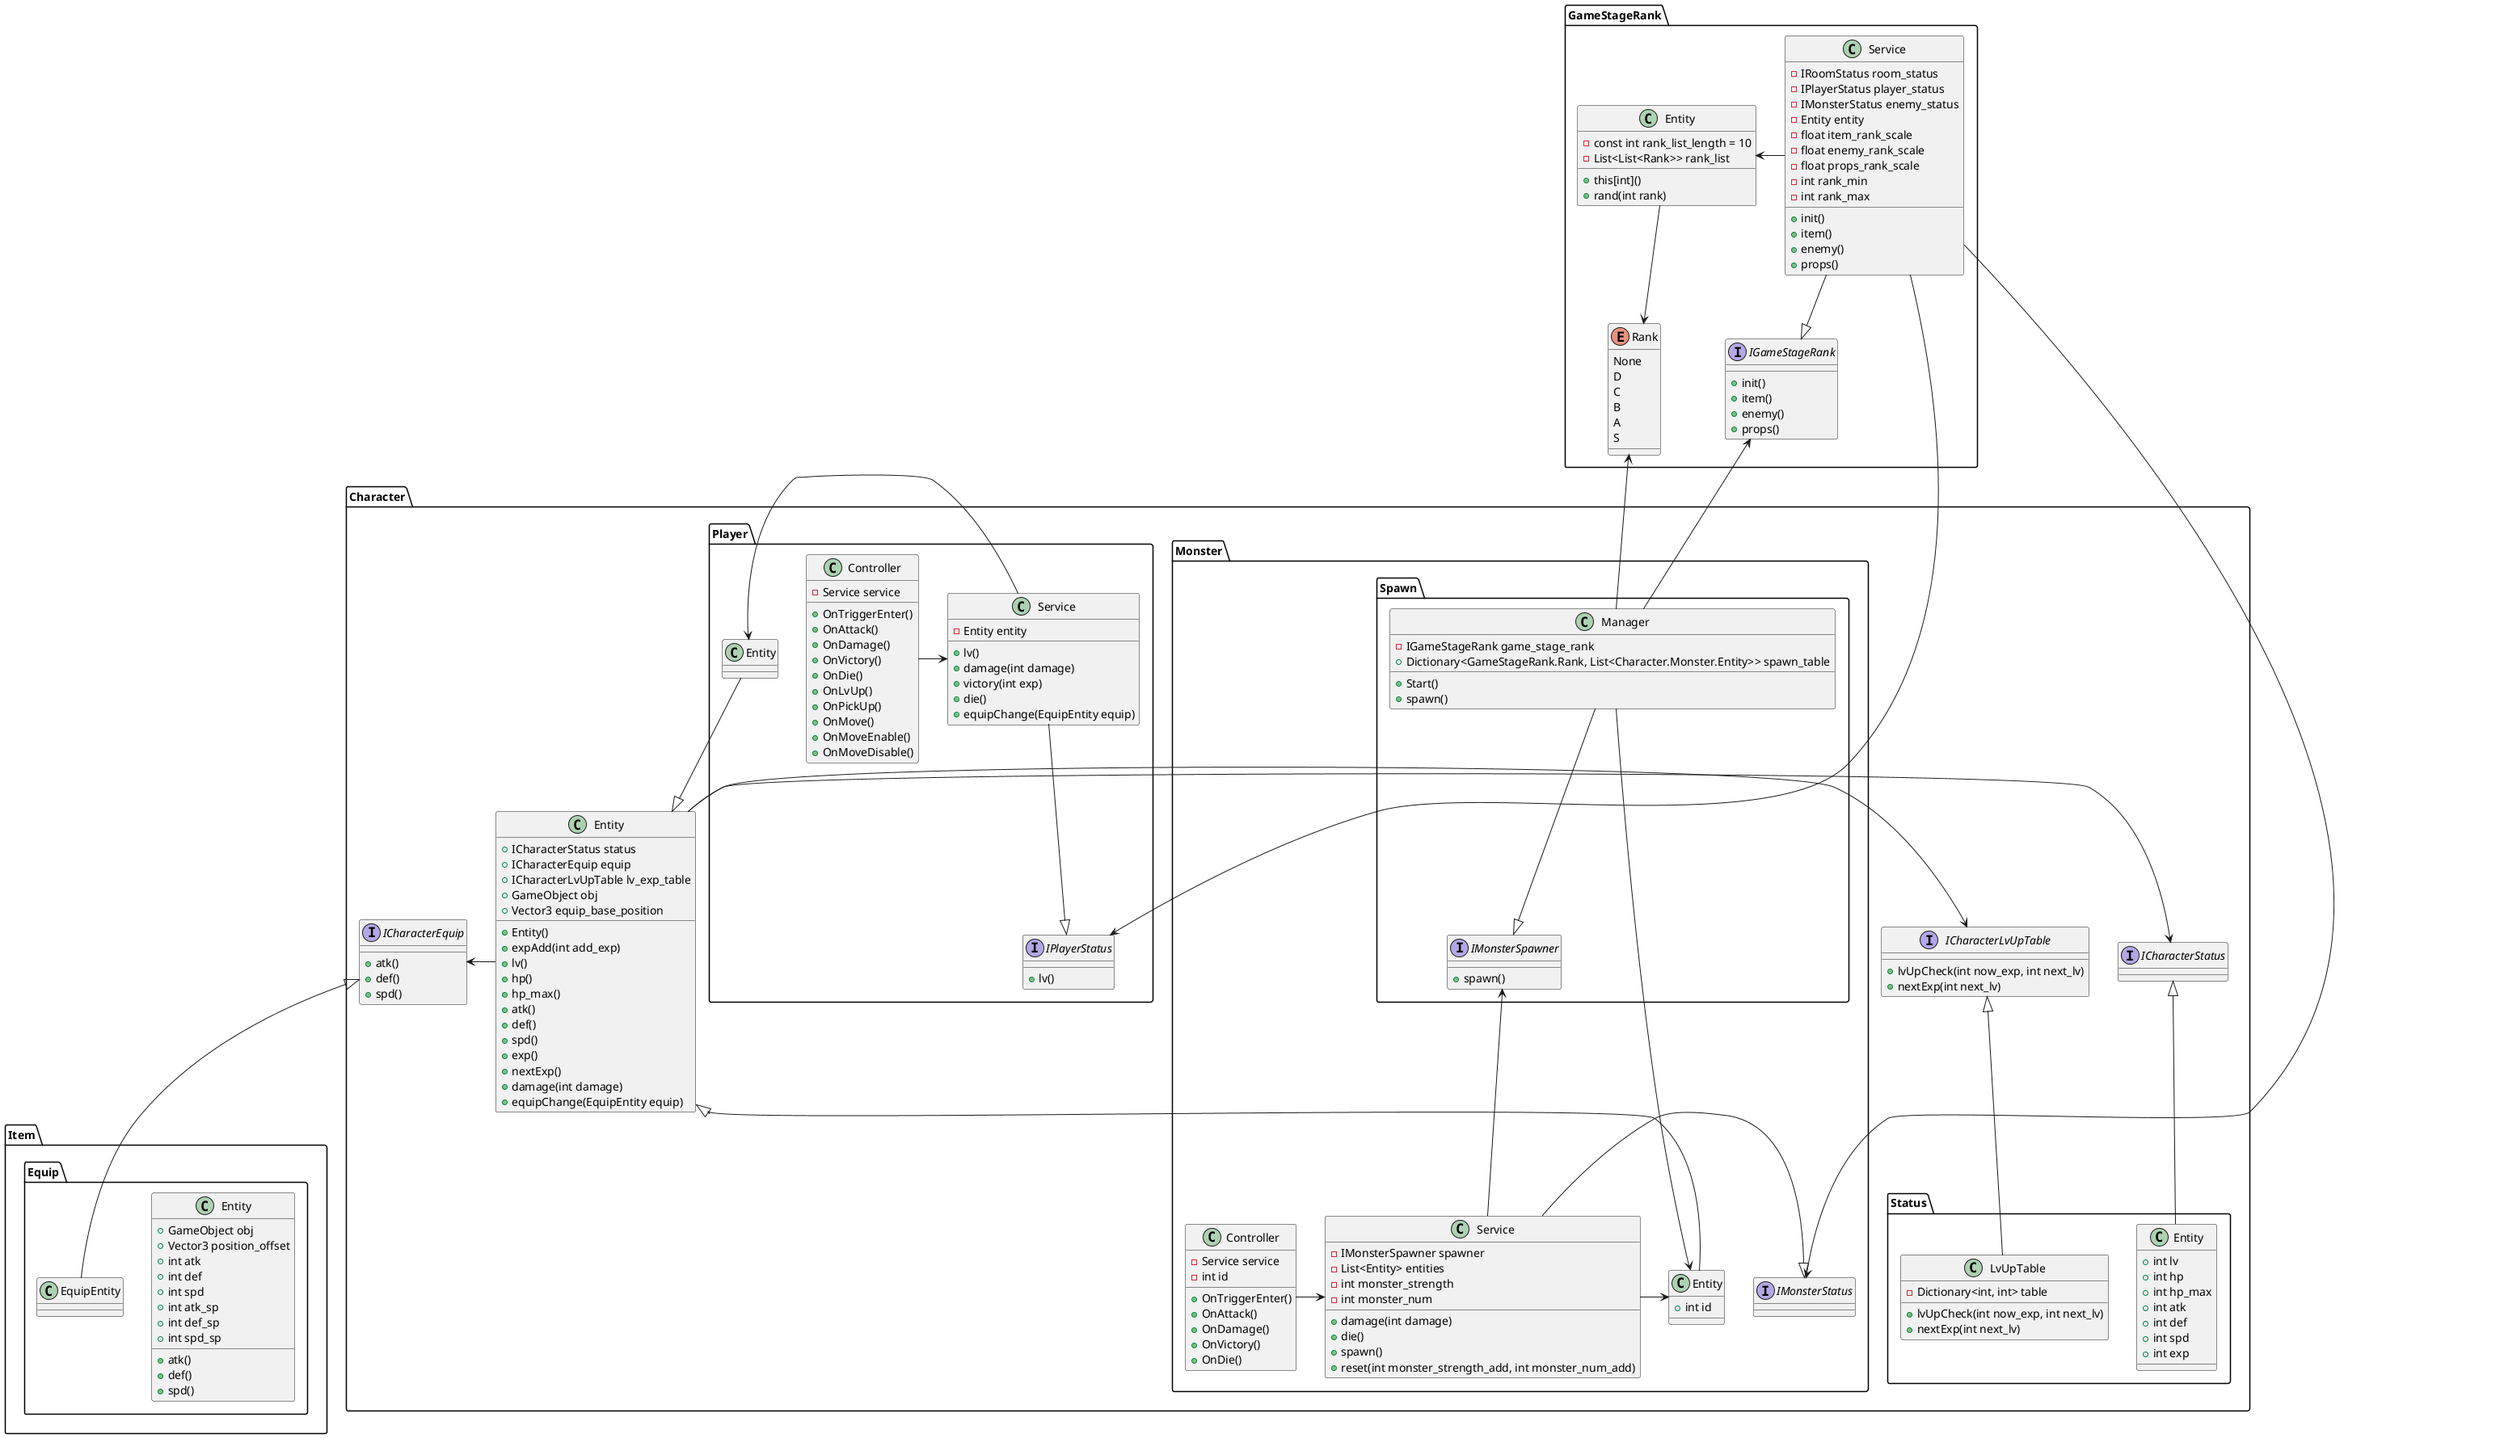 @startuml

namespace Character {
    class Entity {
        +ICharacterStatus status
        +ICharacterEquip equip
        +ICharacterLvUpTable lv_exp_table
        +GameObject obj
        +Vector3 equip_base_position
        +Entity()
        +expAdd(int add_exp)
        +lv()
        +hp()
        +hp_max()
        +atk()
        +def()
        +spd()
        +exp()
        +nextExp()
        +damage(int damage)
        +equipChange(EquipEntity equip)
    }

    interface ICharacterStatus {
    }

    interface ICharacterLvUpTable {
        +lvUpCheck(int now_exp, int next_lv)
        +nextExp(int next_lv)
    }

    interface ICharacterEquip {
        +atk()
        +def()
        +spd()
    }

}

Character.Entity -> Character.ICharacterStatus
Character.Entity -> Character.ICharacterLvUpTable
Character.Entity -> Character.ICharacterEquip

namespace Character.Status {
    class LvUpTable {
        -Dictionary<int, int> table
        +lvUpCheck(int now_exp, int next_lv)
        +nextExp(int next_lv)
    }

    class Entity {
        +int lv
        +int hp
        +int hp_max
        +int atk
        +int def
        +int spd
        +int exp
    }
}

Character.Status.Entity -up-|> Character.ICharacterStatus
Character.Status.LvUpTable -up-|> Character.ICharacterLvUpTable

namespace Item.Equip {
    class Entity {
        +GameObject obj
        +Vector3 position_offset
        +int atk
        +int def
        +int spd
        +int atk_sp
        +int def_sp
        +int spd_sp
        +atk()
        +def()
        +spd()
    }
}

Item.Equip.EquipEntity -up-|> Character.ICharacterEquip

namespace Character.Player {
    class Entity {
    }

    class Controller {
        -Service service
        +OnTriggerEnter()
        +OnAttack()
        +OnDamage()
        +OnVictory()
        +OnDie()
        +OnLvUp()
        +OnPickUp()
        +OnMove()
        +OnMoveEnable()
        +OnMoveDisable()
    }

    class Service {
        -Entity entity
        +lv()
        +damage(int damage)
        +victory(int exp)
        +die()
        +equipChange(EquipEntity equip)
    }

    interface IPlayerStatus {
        +lv()
    }
}

Character.Player.Entity --|> Character.Entity
Character.Player.Controller -> Character.Player.Service

Character.Player.Service -> Character.Player.Entity
Character.Player.Service --|> Character.Player.IPlayerStatus

namespace Character.Monster {
    class Entity {
        +int id
    }

    class Controller {
        -Service service
        -int id
        +OnTriggerEnter()
        +OnAttack()
        +OnDamage()
        +OnVictory()
        +OnDie()
    }

    class Service {
        -IMonsterSpawner spawner
        -List<Entity> entities
        -int monster_strength
        -int monster_num
        +damage(int damage)
        +die()
        +spawn()
        +reset(int monster_strength_add, int monster_num_add)
    }

    interface IMonsterStatus {
    }
}

namespace Character.Monster.Spawn {
    class Manager {
        -IGameStageRank game_stage_rank
        +Dictionary<GameStageRank.Rank, List<Character.Monster.Entity>> spawn_table
        +Start()
        +spawn()
    }

    interface IMonsterSpawner {
        +spawn()
    }

}

Character.Monster.Entity -up-|> Character.Entity

Character.Monster.Controller -> Character.Monster.Service

Character.Monster.Service -> Character.Monster.Entity
Character.Monster.Service -up-> Character.Monster.Spawn.IMonsterSpawner

Character.Monster.Spawn.Manager --|> Character.Monster.Spawn.IMonsterSpawner
Character.Monster.Spawn.Manager -up-> GameStageRank.IGameStageRank
Character.Monster.Spawn.Manager -up-> GameStageRank.Rank
Character.Monster.Spawn.Manager -> Character.Monster.Entity

Character.Monster.Service -right-|> Character.Monster.IMonsterStatus

namespace GameStageRank {
    class Service {
        -IRoomStatus room_status
        -IPlayerStatus player_status
        -IMonsterStatus enemy_status
        -Entity entity
        -float item_rank_scale
        -float enemy_rank_scale
        -float props_rank_scale
        -int rank_min
        -int rank_max

        +init()
        +item()
        +enemy()
        +props()
    }

    class Entity {
        -const int rank_list_length = 10
        -List<List<Rank>> rank_list
        +this[int]()
        +rand(int rank)
    }

    enum Rank {
        None
        D
        C
        B
        A
        S
    }

    interface IGameStageRank {
        +init()
        +item()
        +enemy()
        +props()
    }
}

GameStageRank.Service --|> GameStageRank.IGameStageRank
GameStageRank.Service -up-> Character.Player.IPlayerStatus
GameStageRank.Service -> Character.Monster.IMonsterStatus
GameStageRank.Service -> GameStageRank.Entity
GameStageRank.Entity -down-> GameStageRank.Rank

@enduml